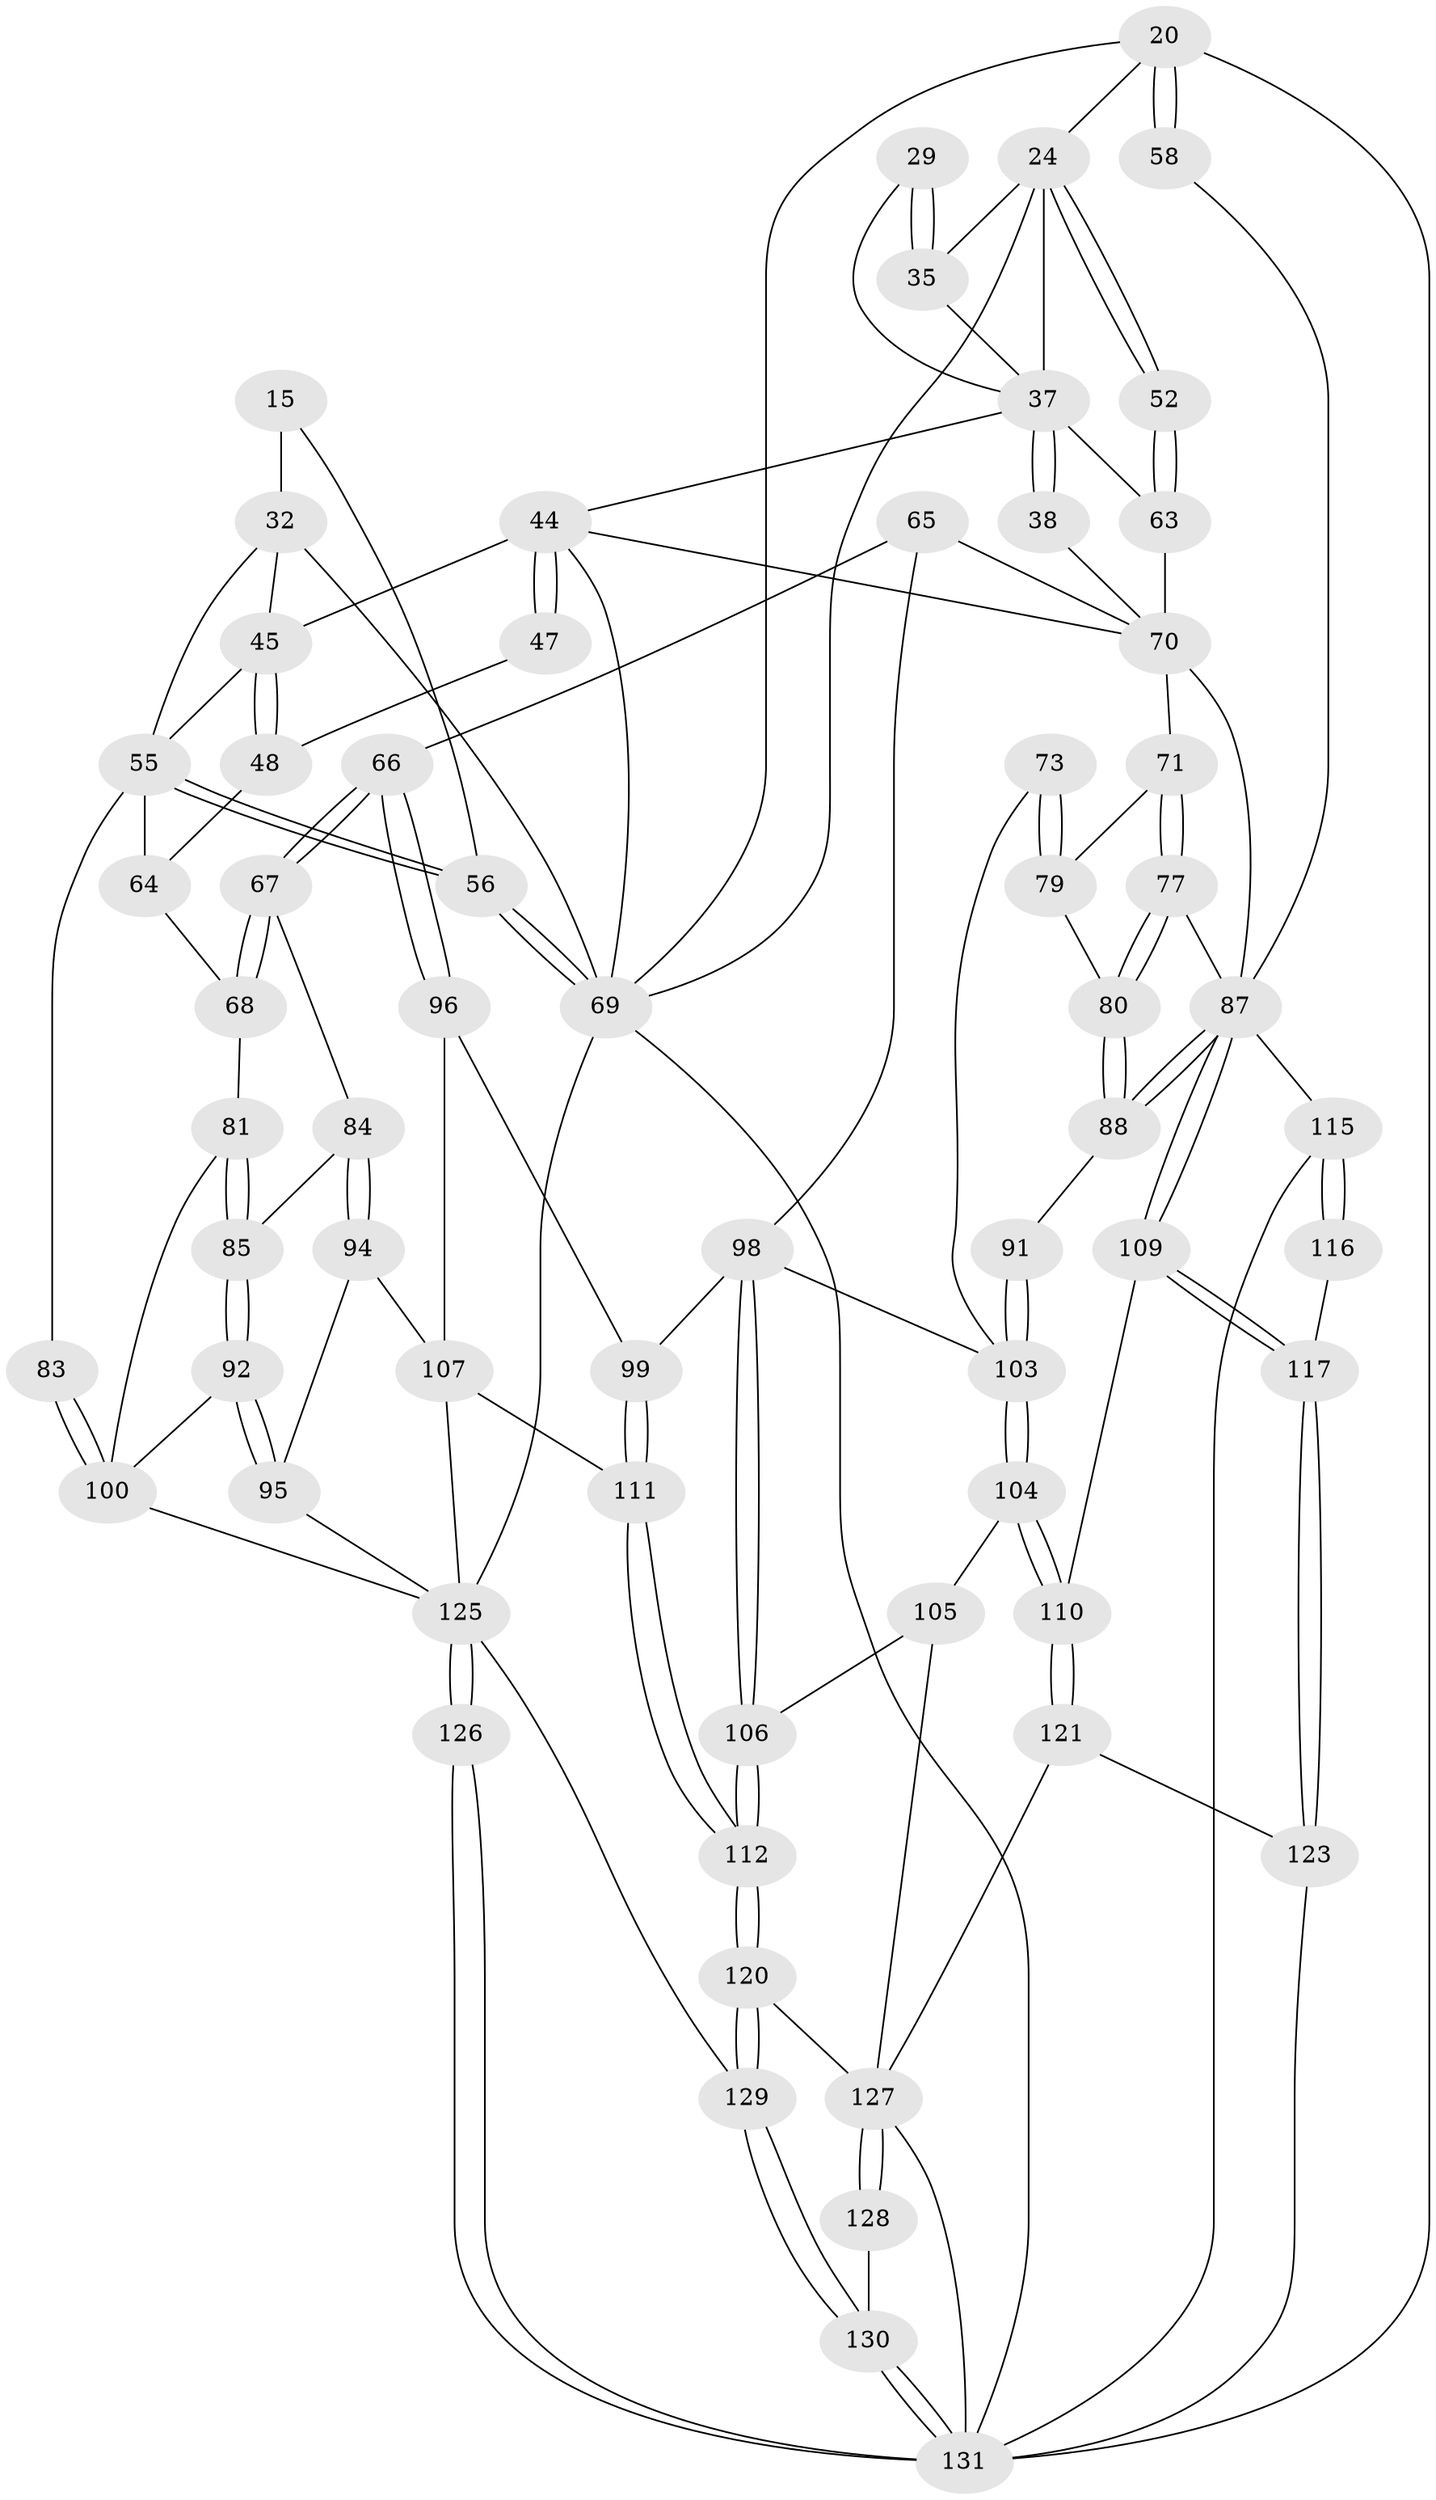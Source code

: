 // original degree distribution, {3: 0.015267175572519083, 5: 0.5038167938931297, 4: 0.25190839694656486, 6: 0.22900763358778625}
// Generated by graph-tools (version 1.1) at 2025/05/03/04/25 22:05:38]
// undirected, 65 vertices, 150 edges
graph export_dot {
graph [start="1"]
  node [color=gray90,style=filled];
  15 [pos="+0.10274372889201648+0.04438948304502324"];
  20 [pos="+1+0.22724159965885551",super="+4"];
  24 [pos="+0.9448969974935892+0.24658946359588457",super="+21+19"];
  29 [pos="+0.7217304547746892+0.06740409152682889"];
  32 [pos="+0.23353616554313733+0.1639994280188827",super="+11+16"];
  35 [pos="+0.7730263347843241+0.22214108893196946",super="+26"];
  37 [pos="+0.6380596639330969+0.21762791847852775",super="+36+28+27+30"];
  38 [pos="+0.5639665133159444+0.2699691569411908"];
  44 [pos="+0.3987365552769785+0.3834779920089946",super="+40"];
  45 [pos="+0.2478448645367525+0.3239017271969619",super="+41"];
  47 [pos="+0.3673751793590279+0.37244411253542553"];
  48 [pos="+0.32015236048831464+0.3707436521023754"];
  52 [pos="+0.9013002323268204+0.33146514718053655"];
  55 [pos="+0+0.5442295177546398",super="+54+46"];
  56 [pos="+0+0.5558033015073806",super="+23+14"];
  58 [pos="+1+0.2230289111464523"];
  63 [pos="+0.8912686735885856+0.4367388481920939",super="+50+49"];
  64 [pos="+0.2013102480225803+0.4453663421266265",super="+59+57"];
  65 [pos="+0.4652061796294272+0.5148076847094052"];
  66 [pos="+0.4458549824296452+0.5273585361881251"];
  67 [pos="+0.4374092282591325+0.5296460033999182"];
  68 [pos="+0.23065010865655464+0.5145243937485472"];
  69 [pos="+0+0.7881615252492007",super="+5+6+10"];
  70 [pos="+0.6683025123220854+0.42154961663193985",super="+62+51"];
  71 [pos="+0.6996319543628526+0.4788085047271625"];
  73 [pos="+0.6949206551067488+0.5838436449346155"];
  77 [pos="+0.8569846569792213+0.506852398611087"];
  79 [pos="+0.7910324154697959+0.5396057789846808",super="+72"];
  80 [pos="+0.818754824435474+0.5445142981385274"];
  81 [pos="+0.2157491591086601+0.533979268620471"];
  83 [pos="+0+0.5520612344013363"];
  84 [pos="+0.3057818659453523+0.6241138861849953"];
  85 [pos="+0.2589705411493353+0.6299732556047571"];
  87 [pos="+0.8565791048321114+0.7414650905405017",super="+86+78+61"];
  88 [pos="+0.7815691018296926+0.6692215458404166"];
  91 [pos="+0.7535085000142571+0.6645843626626944"];
  92 [pos="+0.2342509183251292+0.6473592699053344"];
  94 [pos="+0.3018545339708636+0.7136257358435736"];
  95 [pos="+0.2945152328384624+0.7173508684898187"];
  96 [pos="+0.3874331735209487+0.6981892473913798"];
  98 [pos="+0.5276634703154806+0.6930034969697283",super="+76"];
  99 [pos="+0.4671727653906225+0.7479149494668959"];
  100 [pos="+0.1747589808172854+0.7619159382609213",super="+93+82"];
  103 [pos="+0.6724173626429047+0.7180659776502518",super="+75+74"];
  104 [pos="+0.6397286129590419+0.792465482931515"];
  105 [pos="+0.6112832947873393+0.8017156069478985"];
  106 [pos="+0.5499089827619008+0.7326398480232369"];
  107 [pos="+0.3834066552563605+0.8195625304913784",super="+97"];
  109 [pos="+0.8464937196990906+0.7631173716933098"];
  110 [pos="+0.7291874779848332+0.8291736462157803"];
  111 [pos="+0.41659836415418616+0.8420122107447593"];
  112 [pos="+0.43664434826118015+0.8715833829000789"];
  115 [pos="+1+1",super="+89+90"];
  116 [pos="+0.9160117980492947+0.8721241301603906"];
  117 [pos="+0.8580778653848031+0.8420964337736195"];
  120 [pos="+0.4390508815138103+0.8763856180545213"];
  121 [pos="+0.7257811866434042+0.978444287010601"];
  123 [pos="+0.8503051211223381+0.890382939213334"];
  125 [pos="+0.18884585291811667+0.8835540989443904",super="+108+101+102+113"];
  126 [pos="+0.1519903221922217+0.9460471862773048"];
  127 [pos="+0.6789196035357017+1",super="+122+118+119"];
  128 [pos="+0.6671924399343946+1"];
  129 [pos="+0.42141883821880377+0.9507086615094698"];
  130 [pos="+0.4321616599313624+1"];
  131 [pos="+0.20444539941721282+1",super="+114+124"];
  15 -- 56;
  15 -- 32 [weight=2];
  20 -- 58 [weight=2];
  20 -- 58;
  20 -- 69 [weight=2];
  20 -- 131;
  20 -- 24;
  24 -- 52;
  24 -- 52;
  24 -- 35 [weight=2];
  24 -- 69 [weight=2];
  24 -- 37;
  29 -- 35 [weight=2];
  29 -- 35;
  29 -- 37;
  32 -- 69 [weight=2];
  32 -- 55 [weight=2];
  32 -- 45;
  35 -- 37;
  37 -- 38 [weight=2];
  37 -- 38;
  37 -- 63;
  37 -- 44;
  38 -- 70;
  44 -- 47 [weight=2];
  44 -- 47;
  44 -- 70;
  44 -- 69;
  44 -- 45;
  45 -- 48;
  45 -- 48;
  45 -- 55;
  47 -- 48;
  48 -- 64;
  52 -- 63 [weight=2];
  52 -- 63;
  55 -- 56 [weight=2];
  55 -- 56;
  55 -- 83;
  55 -- 64 [weight=3];
  56 -- 69 [weight=2];
  56 -- 69;
  58 -- 87;
  63 -- 70 [weight=2];
  64 -- 68;
  65 -- 66;
  65 -- 70;
  65 -- 98;
  66 -- 67;
  66 -- 67;
  66 -- 96;
  66 -- 96;
  67 -- 68;
  67 -- 68;
  67 -- 84;
  68 -- 81;
  69 -- 131;
  69 -- 125;
  70 -- 71;
  70 -- 87;
  71 -- 77;
  71 -- 77;
  71 -- 79;
  73 -- 79 [weight=2];
  73 -- 79;
  73 -- 103;
  77 -- 80;
  77 -- 80;
  77 -- 87;
  79 -- 80;
  80 -- 88;
  80 -- 88;
  81 -- 85;
  81 -- 85;
  81 -- 100;
  83 -- 100 [weight=2];
  83 -- 100;
  84 -- 85;
  84 -- 94;
  84 -- 94;
  85 -- 92;
  85 -- 92;
  87 -- 88;
  87 -- 88;
  87 -- 109;
  87 -- 109;
  87 -- 115 [weight=2];
  88 -- 91;
  91 -- 103 [weight=2];
  91 -- 103;
  92 -- 95;
  92 -- 95;
  92 -- 100;
  94 -- 95;
  94 -- 107;
  95 -- 125;
  96 -- 99;
  96 -- 107;
  98 -- 99;
  98 -- 106;
  98 -- 106;
  98 -- 103;
  99 -- 111;
  99 -- 111;
  100 -- 125;
  103 -- 104;
  103 -- 104;
  104 -- 105;
  104 -- 110;
  104 -- 110;
  105 -- 106;
  105 -- 127;
  106 -- 112;
  106 -- 112;
  107 -- 111;
  107 -- 125;
  109 -- 110;
  109 -- 117;
  109 -- 117;
  110 -- 121;
  110 -- 121;
  111 -- 112;
  111 -- 112;
  112 -- 120;
  112 -- 120;
  115 -- 116 [weight=2];
  115 -- 116;
  115 -- 131;
  116 -- 117;
  117 -- 123;
  117 -- 123;
  120 -- 129;
  120 -- 129;
  120 -- 127;
  121 -- 123;
  121 -- 127;
  123 -- 131;
  125 -- 126 [weight=2];
  125 -- 126;
  125 -- 129;
  126 -- 131;
  126 -- 131;
  127 -- 128 [weight=2];
  127 -- 128;
  127 -- 131;
  128 -- 130;
  129 -- 130;
  129 -- 130;
  130 -- 131;
  130 -- 131;
}

